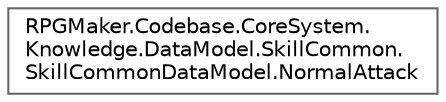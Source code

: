digraph "クラス階層図"
{
 // LATEX_PDF_SIZE
  bgcolor="transparent";
  edge [fontname=Helvetica,fontsize=10,labelfontname=Helvetica,labelfontsize=10];
  node [fontname=Helvetica,fontsize=10,shape=box,height=0.2,width=0.4];
  rankdir="LR";
  Node0 [id="Node000000",label="RPGMaker.Codebase.CoreSystem.\lKnowledge.DataModel.SkillCommon.\lSkillCommonDataModel.NormalAttack",height=0.2,width=0.4,color="grey40", fillcolor="white", style="filled",URL="$de/d10/class_r_p_g_maker_1_1_codebase_1_1_core_system_1_1_knowledge_1_1_data_model_1_1_skill_common_1_10b1b9ca5e02ba06e0b5aa426b0d665d8.html",tooltip="😁 通常攻撃"];
}
